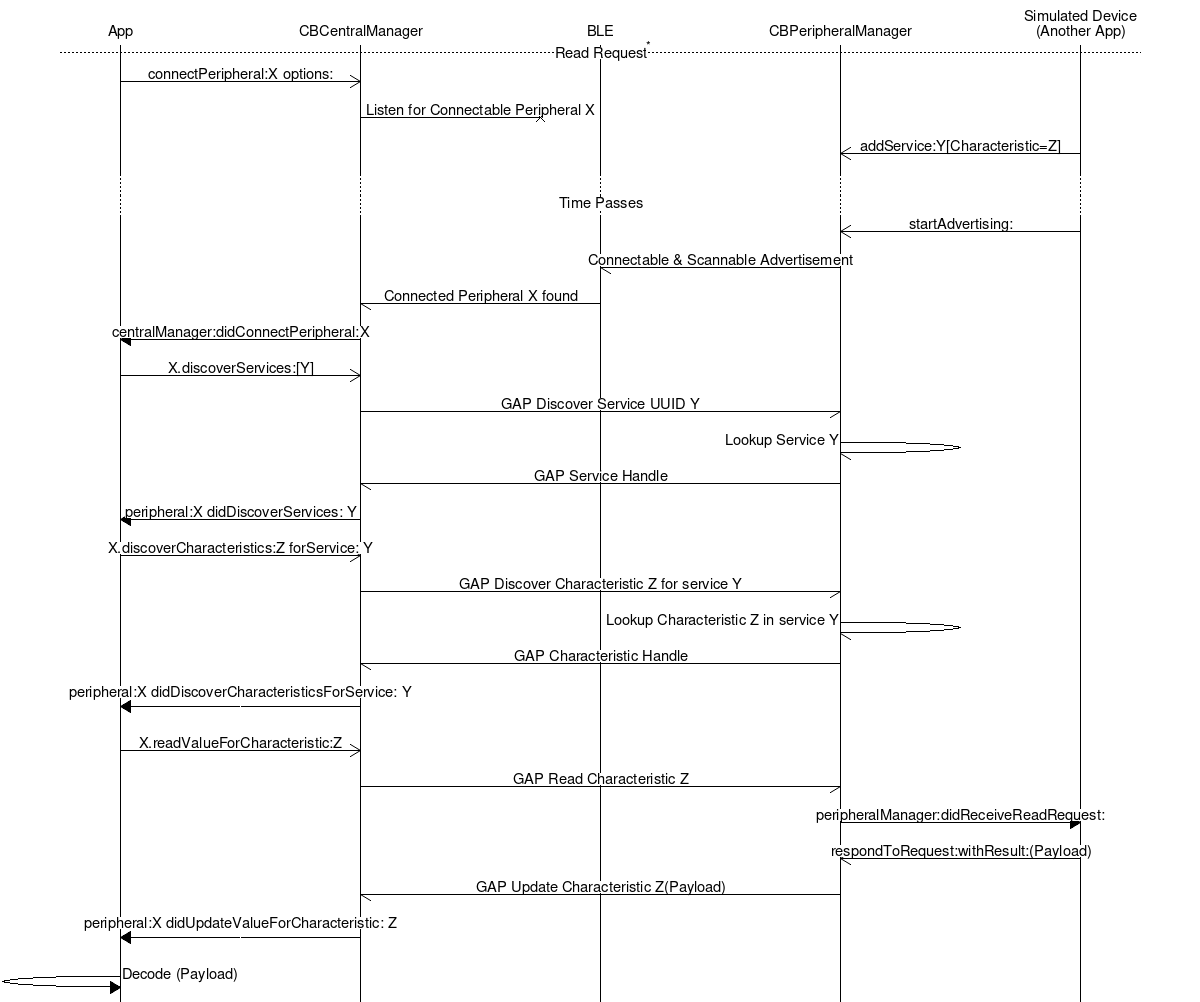 msc {
  hscale = "2";
 
  CM[label="App"], CBC[label="CBCentralManager"],
  BLE[label="BLE"],
  CBP[label="CBPeripheralManager"],PM[label="Simulated Device\n(Another App)"];
  
  
  ---     [label = "Read Request", ID="*" ];
  CM=>>CBC[label = "connectPeripheral:X options:"];
  CBC-xBLE[label = "Listen for Connectable Peripheral X"];
  PM=>>CBP[label = "addService:Y[Characteristic=Z]"];
  ...;
  ...     [label = "Time Passes"];
  PM=>>CBP[label = "startAdvertising:"];
  CBP->BLE[label = "Connectable & Scannable Advertisement"];
  BLE->CBC[label = "Connected Peripheral X found"];
  CBC=>CM [label = "centralManager:didConnectPeripheral:X"];
  
  CM=>>CBC[label = "X.discoverServices:[Y]"];
  CBC->CBP[label = "GAP Discover Service UUID Y"];
  CBP->CBP[label = "Lookup Service Y"];
  CBP->CBC[label = "GAP Service Handle"];
  CBC=>CM [label = "peripheral:X didDiscoverServices: Y"];

  CM=>>CBC[label = "X.discoverCharacteristics:Z forService: Y"];
  CBC->CBP[label = "GAP Discover Characteristic Z for service Y"];
  CBP->CBP[label = "Lookup Characteristic Z in service Y"];
  CBP->CBC[label = "GAP Characteristic Handle"];
  CBC=>CM [label = "peripheral:X didDiscoverCharacteristicsForService: Y\n\n"];

  CM=>>CBC[label = "X.readValueForCharacteristic:Z"];
  CBC->CBP[label = "GAP Read Characteristic Z"];

  CBP=>PM [label = "peripheralManager:didReceiveReadRequest:"];
  PM=>>CBP[label = "respondToRequest:withResult:(Payload)"];
  CBP->CBC[label = "GAP Update Characteristic Z(Payload)"];
  CBC=>CM [label = "peripheral:X didUpdateValueForCharacteristic: Z\n\n"];
  CM=>CM  [label = "Decode (Payload)"];
}
